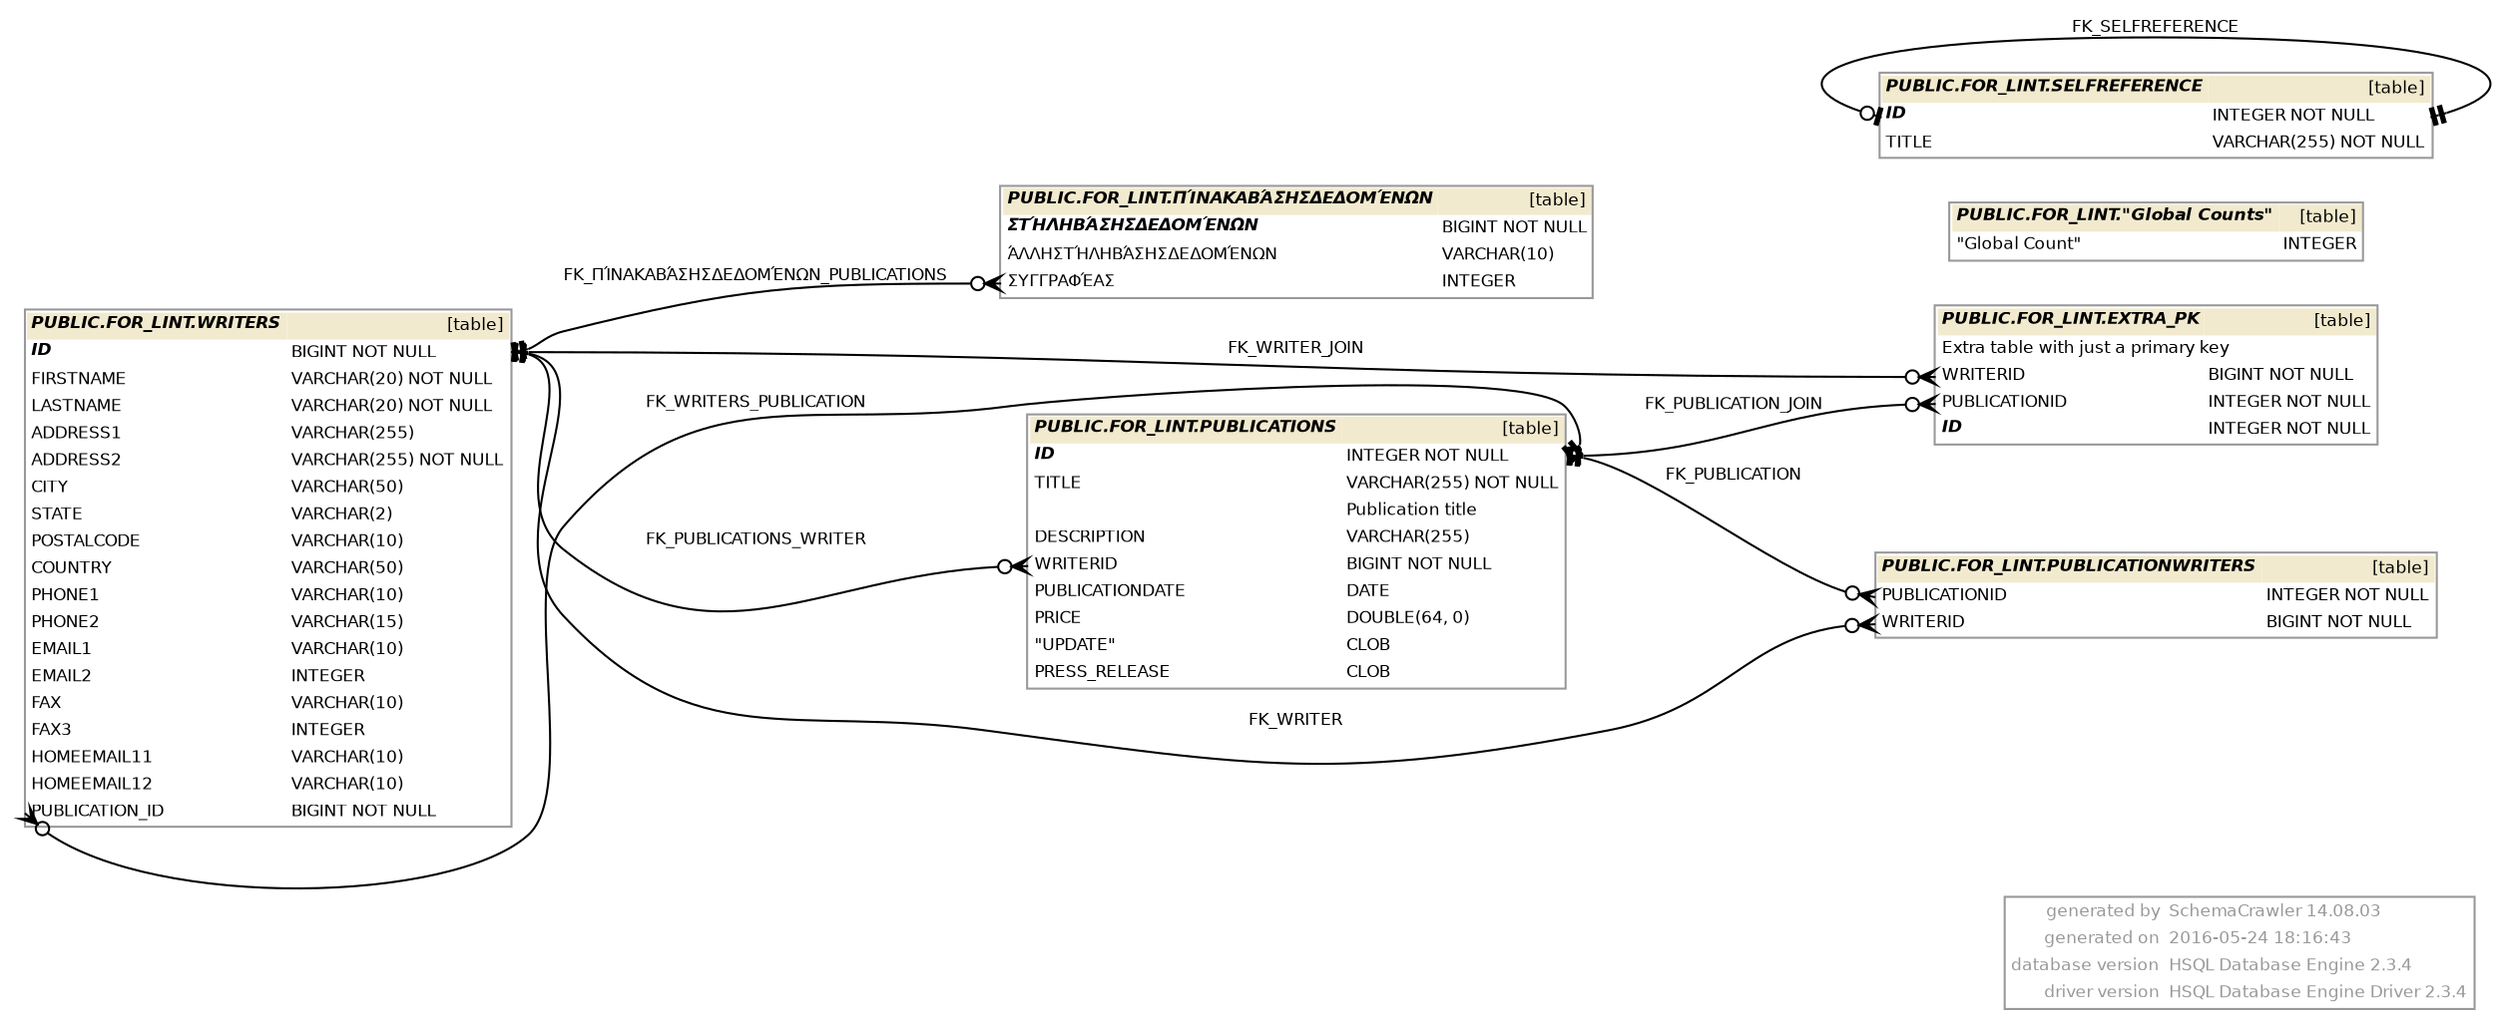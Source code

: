digraph "SchemaCrawler_Diagram" {

  graph [
    nodesep="0.18"
    ranksep="0.46"
    rankdir="RL"
    fontname="Helvetica"
    fontsize="8"
  ];
  
  node [
    fontname="Helvetica"
    fontsize="8"
    shape="plaintext"
  ];
  
  edge [
    fontname="Helvetica"
    fontsize="8"  
    arrowsize="0.8"
  ];


  graph [fontcolor="#999999", 
    label=<
<table color="#999999" border="1" cellborder="0" cellspacing="0">
	<tr>
		<td align='right'>generated by</td>
		<td align='left'>SchemaCrawler 14.08.03</td>
	</tr>
	<tr>
		<td align='right'>generated on</td>
		<td align='left'>2016-05-24 18:16:43</td>
	</tr>
	<tr>
		<td align='right'>database version</td>
		<td align='left'>HSQL Database Engine 2.3.4</td>
	</tr>
	<tr>
		<td align='right'>driver version</td>
		<td align='left'>HSQL Database Engine Driver 2.3.4</td>
	</tr>
      </table>    >
    labeljust=r
    labelloc=b
  ];

  /* PUBLIC.FOR_LINT.EXTRA_PK -=-=-=-=-=-=-=-=-=-=-=-=-=- */
  "extra_pk_334890da" [
    label=<
      <table border="1" cellborder="0" cellpadding="2" cellspacing="0" bgcolor="white" color="#999999">
	<tr>
		<td colspan='2' bgcolor='#F2EACE' align='left'><b><i>PUBLIC.FOR_LINT.EXTRA_PK</i></b></td>
		<td bgcolor='#F2EACE' align='right'>[table]</td>
	</tr>
	<tr>
		<td colspan='3' align='left'>Extra table with just a primary key</td>
	</tr>
	<tr>
		<td port='writerid_b8c70762.start' align='left'>WRITERID</td>
		<td align='left'> </td>
		<td port='writerid_b8c70762.end' align='left'>BIGINT NOT NULL</td>
	</tr>
	<tr>
		<td port='publicationid_d4d93213.start' align='left'>PUBLICATIONID</td>
		<td align='left'> </td>
		<td port='publicationid_d4d93213.end' align='left'>INTEGER NOT NULL</td>
	</tr>
	<tr>
		<td port='id_e9913eaf.start' align='left'><b><i>ID</i></b></td>
		<td align='left'> </td>
		<td port='id_e9913eaf.end' align='left'>INTEGER NOT NULL</td>
	</tr>
      </table>
    >
  ];



  /* PUBLIC.FOR_LINT."Global Counts" -=-=-=-=-=-=-=-=-=-=-=-=-=- */
  "globalcounts_986b8a53" [
    label=<
      <table border="1" cellborder="0" cellpadding="2" cellspacing="0" bgcolor="white" color="#999999">
	<tr>
		<td colspan='2' bgcolor='#F2EACE' align='left'><b><i>PUBLIC.FOR_LINT."Global Counts"</i></b></td>
		<td bgcolor='#F2EACE' align='right'>[table]</td>
	</tr>
	<tr>
		<td port='globalcount_9be78829.start' align='left'>"Global Count"</td>
		<td align='left'> </td>
		<td port='globalcount_9be78829.end' align='left'>INTEGER</td>
	</tr>
      </table>
    >
  ];



  /* PUBLIC.FOR_LINT.PUBLICATIONS -=-=-=-=-=-=-=-=-=-=-=-=-=- */
  "publications_949377f7" [
    label=<
      <table border="1" cellborder="0" cellpadding="2" cellspacing="0" bgcolor="white" color="#999999">
	<tr>
		<td colspan='2' bgcolor='#F2EACE' align='left'><b><i>PUBLIC.FOR_LINT.PUBLICATIONS</i></b></td>
		<td bgcolor='#F2EACE' align='right'>[table]</td>
	</tr>
	<tr>
		<td port='id_f5162672.start' align='left'><b><i>ID</i></b></td>
		<td align='left'> </td>
		<td port='id_f5162672.end' align='left'>INTEGER NOT NULL</td>
	</tr>
	<tr>
		<td port='title_fd427981.start' align='left'>TITLE</td>
		<td align='left'> </td>
		<td port='title_fd427981.end' align='left'>VARCHAR(255) NOT NULL</td>
	</tr>
	<tr>
		<td align='left'></td>
		<td align='left'> </td>
		<td align='left'>Publication title</td>
	</tr>
	<tr>
		<td port='description_d3f90c65.start' align='left'>DESCRIPTION</td>
		<td align='left'> </td>
		<td port='description_d3f90c65.end' align='left'>VARCHAR(255)</td>
	</tr>
	<tr>
		<td port='writerid_1c21d0e5.start' align='left'>WRITERID</td>
		<td align='left'> </td>
		<td port='writerid_1c21d0e5.end' align='left'>BIGINT NOT NULL</td>
	</tr>
	<tr>
		<td port='publicationdate_fb2dbfc3.start' align='left'>PUBLICATIONDATE</td>
		<td align='left'> </td>
		<td port='publicationdate_fb2dbfc3.end' align='left'>DATE</td>
	</tr>
	<tr>
		<td port='price_fd0e0872.start' align='left'>PRICE</td>
		<td align='left'> </td>
		<td port='price_fd0e0872.end' align='left'>DOUBLE(64, 0)</td>
	</tr>
	<tr>
		<td port='update_4444e22e.start' align='left'>"UPDATE"</td>
		<td align='left'> </td>
		<td port='update_4444e22e.end' align='left'>CLOB</td>
	</tr>
	<tr>
		<td port='press_release_3e1e2a14.start' align='left'>PRESS_RELEASE</td>
		<td align='left'> </td>
		<td port='press_release_3e1e2a14.end' align='left'>CLOB</td>
	</tr>
      </table>
    >
  ];

  "extra_pk_334890da":"publicationid_d4d93213.start":w -> "publications_949377f7":"id_f5162672.end":e [label=<FK_PUBLICATION_JOIN> style="solid" dir="both" arrowhead="teetee" arrowtail="crowodot"];
  "publicationwriters_db3a2e4":"publicationid_880eea9d.start":w -> "publications_949377f7":"id_f5162672.end":e [label=<FK_PUBLICATION> style="solid" dir="both" arrowhead="teetee" arrowtail="crowodot"];
  "writers_bf84ac10":"publication_id_b1bcb5cc.start":w -> "publications_949377f7":"id_f5162672.end":e [label=<FK_WRITERS_PUBLICATION> style="solid" dir="both" arrowhead="teetee" arrowtail="crowodot"];


  /* PUBLIC.FOR_LINT.PUBLICATIONWRITERS -=-=-=-=-=-=-=-=-=-=-=-=-=- */
  "publicationwriters_db3a2e4" [
    label=<
      <table border="1" cellborder="0" cellpadding="2" cellspacing="0" bgcolor="white" color="#999999">
	<tr>
		<td colspan='2' bgcolor='#F2EACE' align='left'><b><i>PUBLIC.FOR_LINT.PUBLICATIONWRITERS</i></b></td>
		<td bgcolor='#F2EACE' align='right'>[table]</td>
	</tr>
	<tr>
		<td port='publicationid_880eea9d.start' align='left'>PUBLICATIONID</td>
		<td align='left'> </td>
		<td port='publicationid_880eea9d.end' align='left'>INTEGER NOT NULL</td>
	</tr>
	<tr>
		<td port='writerid_1b8ea098.start' align='left'>WRITERID</td>
		<td align='left'> </td>
		<td port='writerid_1b8ea098.end' align='left'>BIGINT NOT NULL</td>
	</tr>
      </table>
    >
  ];



  /* PUBLIC.FOR_LINT.SELFREFERENCE -=-=-=-=-=-=-=-=-=-=-=-=-=- */
  "selfreference_5b0b972f" [
    label=<
      <table border="1" cellborder="0" cellpadding="2" cellspacing="0" bgcolor="white" color="#999999">
	<tr>
		<td colspan='2' bgcolor='#F2EACE' align='left'><b><i>PUBLIC.FOR_LINT.SELFREFERENCE</i></b></td>
		<td bgcolor='#F2EACE' align='right'>[table]</td>
	</tr>
	<tr>
		<td port='id_9cf1c3a.start' align='left'><b><i>ID</i></b></td>
		<td align='left'> </td>
		<td port='id_9cf1c3a.end' align='left'>INTEGER NOT NULL</td>
	</tr>
	<tr>
		<td port='title_7d444eb9.start' align='left'>TITLE</td>
		<td align='left'> </td>
		<td port='title_7d444eb9.end' align='left'>VARCHAR(255) NOT NULL</td>
	</tr>
      </table>
    >
  ];

  "selfreference_5b0b972f":"id_9cf1c3a.start":w -> "selfreference_5b0b972f":"id_9cf1c3a.end":e [label=<FK_SELFREFERENCE> style="solid" dir="both" arrowhead="teetee" arrowtail="teeodot"];


  /* PUBLIC.FOR_LINT.WRITERS -=-=-=-=-=-=-=-=-=-=-=-=-=- */
  "writers_bf84ac10" [
    label=<
      <table border="1" cellborder="0" cellpadding="2" cellspacing="0" bgcolor="white" color="#999999">
	<tr>
		<td colspan='2' bgcolor='#F2EACE' align='left'><b><i>PUBLIC.FOR_LINT.WRITERS</i></b></td>
		<td bgcolor='#F2EACE' align='right'>[table]</td>
	</tr>
	<tr>
		<td port='id_3033cfb9.start' align='left'><b><i>ID</i></b></td>
		<td align='left'> </td>
		<td port='id_3033cfb9.end' align='left'>BIGINT NOT NULL</td>
	</tr>
	<tr>
		<td port='firstname_b42cb0bd.start' align='left'>FIRSTNAME</td>
		<td align='left'> </td>
		<td port='firstname_b42cb0bd.end' align='left'>VARCHAR(20) NOT NULL</td>
	</tr>
	<tr>
		<td port='lastname_8d949a3f.start' align='left'>LASTNAME</td>
		<td align='left'> </td>
		<td port='lastname_8d949a3f.end' align='left'>VARCHAR(20) NOT NULL</td>
	</tr>
	<tr>
		<td port='address1_9be1aafb.start' align='left'>ADDRESS1</td>
		<td align='left'> </td>
		<td port='address1_9be1aafb.end' align='left'>VARCHAR(255)</td>
	</tr>
	<tr>
		<td port='address2_9be1aafc.start' align='left'>ADDRESS2</td>
		<td align='left'> </td>
		<td port='address2_9be1aafc.end' align='left'>VARCHAR(255) NOT NULL</td>
	</tr>
	<tr>
		<td port='city_f27c2889.start' align='left'>CITY</td>
		<td align='left'> </td>
		<td port='city_f27c2889.end' align='left'>VARCHAR(50)</td>
	</tr>
	<tr>
		<td port='state_5def1913.start' align='left'>STATE</td>
		<td align='left'> </td>
		<td port='state_5def1913.end' align='left'>VARCHAR(2)</td>
	</tr>
	<tr>
		<td port='postalcode_522281d6.start' align='left'>POSTALCODE</td>
		<td align='left'> </td>
		<td port='postalcode_522281d6.end' align='left'>VARCHAR(10)</td>
	</tr>
	<tr>
		<td port='country_48b88f98.start' align='left'>COUNTRY</td>
		<td align='left'> </td>
		<td port='country_48b88f98.end' align='left'>VARCHAR(50)</td>
	</tr>
	<tr>
		<td port='phone1_5a32ac41.start' align='left'>PHONE1</td>
		<td align='left'> </td>
		<td port='phone1_5a32ac41.end' align='left'>VARCHAR(10)</td>
	</tr>
	<tr>
		<td port='phone2_5a32ac42.start' align='left'>PHONE2</td>
		<td align='left'> </td>
		<td port='phone2_5a32ac42.end' align='left'>VARCHAR(15)</td>
	</tr>
	<tr>
		<td port='email1_47ad63d3.start' align='left'>EMAIL1</td>
		<td align='left'> </td>
		<td port='email1_47ad63d3.end' align='left'>VARCHAR(10)</td>
	</tr>
	<tr>
		<td port='email2_47ad63d4.start' align='left'>EMAIL2</td>
		<td align='left'> </td>
		<td port='email2_47ad63d4.end' align='left'>INTEGER</td>
	</tr>
	<tr>
		<td port='fax_d6461c1f.start' align='left'>FAX</td>
		<td align='left'> </td>
		<td port='fax_d6461c1f.end' align='left'>VARCHAR(10)</td>
	</tr>
	<tr>
		<td port='fax3_f27d67f4.start' align='left'>FAX3</td>
		<td align='left'> </td>
		<td port='fax3_f27d67f4.end' align='left'>INTEGER</td>
	</tr>
	<tr>
		<td port='homeemail11_906adfff.start' align='left'>HOMEEMAIL11</td>
		<td align='left'> </td>
		<td port='homeemail11_906adfff.end' align='left'>VARCHAR(10)</td>
	</tr>
	<tr>
		<td port='homeemail12_906ae000.start' align='left'>HOMEEMAIL12</td>
		<td align='left'> </td>
		<td port='homeemail12_906ae000.end' align='left'>VARCHAR(10)</td>
	</tr>
	<tr>
		<td port='publication_id_b1bcb5cc.start' align='left'>PUBLICATION_ID</td>
		<td align='left'> </td>
		<td port='publication_id_b1bcb5cc.end' align='left'>BIGINT NOT NULL</td>
	</tr>
      </table>
    >
  ];

  "extra_pk_334890da":"writerid_b8c70762.start":w -> "writers_bf84ac10":"id_3033cfb9.end":e [label=<FK_WRITER_JOIN> style="solid" dir="both" arrowhead="teetee" arrowtail="crowodot"];
  "publications_949377f7":"writerid_1c21d0e5.start":w -> "writers_bf84ac10":"id_3033cfb9.end":e [label=<FK_PUBLICATIONS_WRITER> style="solid" dir="both" arrowhead="teetee" arrowtail="crowodot"];
  "publicationwriters_db3a2e4":"writerid_1b8ea098.start":w -> "writers_bf84ac10":"id_3033cfb9.end":e [label=<FK_WRITER> style="solid" dir="both" arrowhead="teetee" arrowtail="crowodot"];
  "πίνακαβάσησδεδομένων_199e00a3":"συγγραφέασ_854cb951.start":w -> "writers_bf84ac10":"id_3033cfb9.end":e [label=<FK_ΠΊΝΑΚΑΒΆΣΗΣΔΕΔΟΜΈΝΩΝ_PUBLICATIONS> style="solid" dir="both" arrowhead="teetee" arrowtail="crowodot"];


  /* PUBLIC.FOR_LINT.ΠΊΝΑΚΑΒΆΣΗΣΔΕΔΟΜΈΝΩΝ -=-=-=-=-=-=-=-=-=-=-=-=-=- */
  "πίνακαβάσησδεδομένων_199e00a3" [
    label=<
      <table border="1" cellborder="0" cellpadding="2" cellspacing="0" bgcolor="white" color="#999999">
	<tr>
		<td colspan='2' bgcolor='#F2EACE' align='left'><b><i>PUBLIC.FOR_LINT.ΠΊΝΑΚΑΒΆΣΗΣΔΕΔΟΜΈΝΩΝ</i></b></td>
		<td bgcolor='#F2EACE' align='right'>[table]</td>
	</tr>
	<tr>
		<td port='στήληβάσησδεδομένων_542f2857.start' align='left'><b><i>ΣΤΉΛΗΒΆΣΗΣΔΕΔΟΜΈΝΩΝ</i></b></td>
		<td align='left'> </td>
		<td port='στήληβάσησδεδομένων_542f2857.end' align='left'>BIGINT NOT NULL</td>
	</tr>
	<tr>
		<td port='άλληστήληβάσησδεδομένων_41e9346.start' align='left'>ΆΛΛΗΣΤΉΛΗΒΆΣΗΣΔΕΔΟΜΈΝΩΝ</td>
		<td align='left'> </td>
		<td port='άλληστήληβάσησδεδομένων_41e9346.end' align='left'>VARCHAR(10)</td>
	</tr>
	<tr>
		<td port='συγγραφέασ_854cb951.start' align='left'>ΣΥΓΓΡΑΦΈΑΣ</td>
		<td align='left'> </td>
		<td port='συγγραφέασ_854cb951.end' align='left'>INTEGER</td>
	</tr>
      </table>
    >
  ];



}
